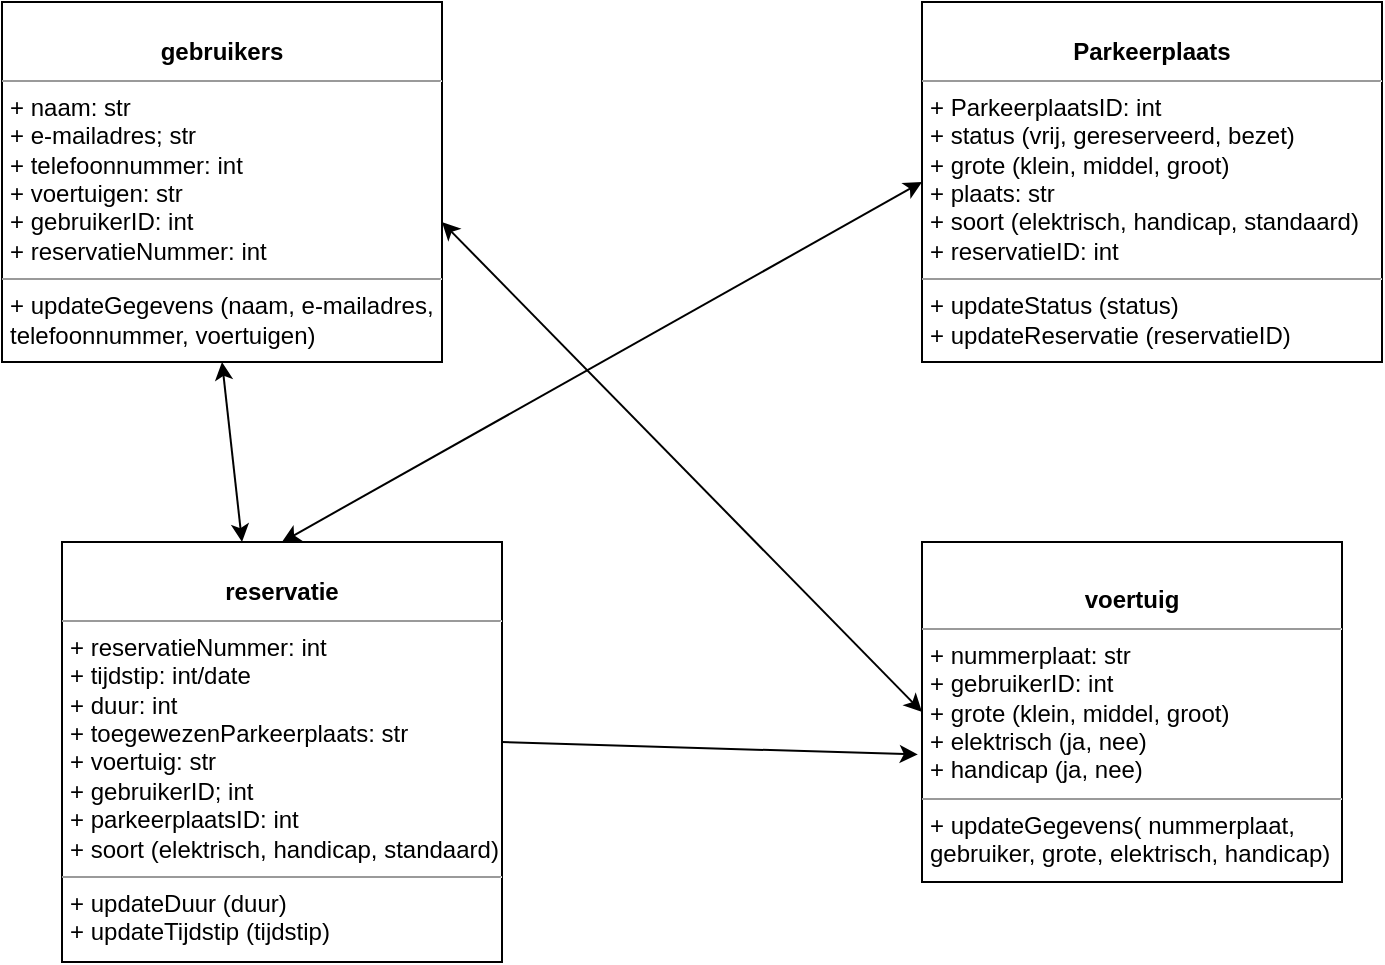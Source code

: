 <mxfile version="26.0.5">
  <diagram name="Page-1" id="c4acf3e9-155e-7222-9cf6-157b1a14988f">
    <mxGraphModel grid="1" page="1" gridSize="10" guides="1" tooltips="1" connect="1" arrows="1" fold="1" pageScale="1" pageWidth="850" pageHeight="1100" background="none" math="0" shadow="0">
      <root>
        <mxCell id="0" />
        <mxCell id="1" parent="0" />
        <mxCell id="5d2195bd80daf111-20" value="&lt;p style=&quot;margin:0px;margin-top:4px;text-align:center;&quot;&gt;&lt;br&gt;&lt;b&gt;gebruikers&lt;/b&gt;&lt;/p&gt;&lt;hr size=&quot;1&quot;&gt;&lt;p style=&quot;margin:0px;margin-left:4px;&quot;&gt;+ naam: str&lt;br&gt;+ e-mailadres; str&lt;/p&gt;&lt;p style=&quot;margin:0px;margin-left:4px;&quot;&gt;+ telefoonnummer: int&lt;/p&gt;&lt;p style=&quot;margin:0px;margin-left:4px;&quot;&gt;+ voertuigen: str&lt;/p&gt;&lt;p style=&quot;margin:0px;margin-left:4px;&quot;&gt;+ gebruikerID: int&lt;/p&gt;&lt;p style=&quot;margin:0px;margin-left:4px;&quot;&gt;+ reservatieNummer: int&lt;/p&gt;&lt;hr size=&quot;1&quot;&gt;&lt;p style=&quot;margin:0px;margin-left:4px;&quot;&gt;+ updateGegevens (naam, e-mailadres,&lt;/p&gt;&lt;p style=&quot;margin:0px;margin-left:4px;&quot;&gt;telefoonnummer, voertuigen)&lt;br&gt;&lt;/p&gt;" style="verticalAlign=top;align=left;overflow=fill;fontSize=12;fontFamily=Helvetica;html=1;rounded=0;shadow=0;comic=0;labelBackgroundColor=none;strokeWidth=1" vertex="1" parent="1">
          <mxGeometry x="30" y="90" width="220" height="180" as="geometry" />
        </mxCell>
        <mxCell id="PEtrFHjvNyEIAuAdmES_-1" value="&lt;p style=&quot;margin:0px;margin-top:4px;text-align:center;&quot;&gt;&lt;br&gt;&lt;b&gt;Parkeerplaats&lt;/b&gt;&lt;/p&gt;&lt;hr size=&quot;1&quot;&gt;&lt;p style=&quot;margin:0px;margin-left:4px;&quot;&gt;+ ParkeerplaatsID: int&lt;br&gt;+ status (vrij, gereserveerd, bezet)&lt;/p&gt;&lt;p style=&quot;margin:0px;margin-left:4px;&quot;&gt;+ grote (klein, middel, groot)&lt;/p&gt;&lt;p style=&quot;margin:0px;margin-left:4px;&quot;&gt;+ plaats: str&amp;nbsp;&lt;/p&gt;&lt;p style=&quot;margin:0px;margin-left:4px;&quot;&gt;+ soort (elektrisch, handicap, standaard)&lt;/p&gt;&lt;p style=&quot;margin:0px;margin-left:4px;&quot;&gt;+ reservatieID: int&lt;/p&gt;&lt;hr size=&quot;1&quot;&gt;&lt;p style=&quot;margin:0px;margin-left:4px;&quot;&gt;+ updateStatus (status)&lt;br&gt;&lt;/p&gt;&lt;p style=&quot;margin:0px;margin-left:4px;&quot;&gt;+ updateReservatie (reservatieID)&lt;/p&gt;" style="verticalAlign=top;align=left;overflow=fill;fontSize=12;fontFamily=Helvetica;html=1;rounded=0;shadow=0;comic=0;labelBackgroundColor=none;strokeWidth=1" vertex="1" parent="1">
          <mxGeometry x="490" y="90" width="230" height="180" as="geometry" />
        </mxCell>
        <mxCell id="PEtrFHjvNyEIAuAdmES_-2" value="&lt;p style=&quot;margin:0px;margin-top:4px;text-align:center;&quot;&gt;&lt;br&gt;&lt;b&gt;reservatie&lt;/b&gt;&lt;/p&gt;&lt;hr size=&quot;1&quot;&gt;&lt;p style=&quot;margin:0px;margin-left:4px;&quot;&gt;+ reservatieNummer: int&amp;nbsp;&lt;br&gt;+ tijdstip: int/date&lt;/p&gt;&lt;p style=&quot;margin:0px;margin-left:4px;&quot;&gt;+ duur: int&lt;/p&gt;&lt;p style=&quot;margin:0px;margin-left:4px;&quot;&gt;+ toegewezenParkeerplaats: str&lt;/p&gt;&lt;p style=&quot;margin:0px;margin-left:4px;&quot;&gt;+ voertuig: str&lt;/p&gt;&lt;p style=&quot;margin:0px;margin-left:4px;&quot;&gt;+ gebruikerID; int&lt;/p&gt;&lt;p style=&quot;margin:0px;margin-left:4px;&quot;&gt;+ parkeerplaatsID: int&lt;/p&gt;&lt;p style=&quot;margin:0px;margin-left:4px;&quot;&gt;+ soort (elektrisch, handicap, standaard)&lt;/p&gt;&lt;hr size=&quot;1&quot;&gt;&lt;p style=&quot;margin:0px;margin-left:4px;&quot;&gt;+ updateDuur (duur)&lt;br&gt;+ updateTijdstip (tijdstip)&lt;/p&gt;" style="verticalAlign=top;align=left;overflow=fill;fontSize=12;fontFamily=Helvetica;html=1;rounded=0;shadow=0;comic=0;labelBackgroundColor=none;strokeWidth=1" vertex="1" parent="1">
          <mxGeometry x="60" y="360" width="220" height="210" as="geometry" />
        </mxCell>
        <mxCell id="PEtrFHjvNyEIAuAdmES_-3" value="&lt;p style=&quot;margin:0px;margin-top:4px;text-align:center;&quot;&gt;&lt;br&gt;&lt;/p&gt;&lt;p style=&quot;margin:0px;margin-top:4px;text-align:center;&quot;&gt;&lt;b&gt;voertuig&lt;/b&gt;&lt;/p&gt;&lt;hr size=&quot;1&quot;&gt;&lt;p style=&quot;margin:0px;margin-left:4px;&quot;&gt;+ nummerplaat: str&lt;br&gt;+ gebruikerID: int&amp;nbsp;&lt;/p&gt;&lt;p style=&quot;margin:0px;margin-left:4px;&quot;&gt;+ grote (klein, middel, groot)&lt;/p&gt;&lt;p style=&quot;margin:0px;margin-left:4px;&quot;&gt;+ elektrisch (ja, nee)&lt;/p&gt;&lt;p style=&quot;margin:0px;margin-left:4px;&quot;&gt;+ handicap (ja, nee)&lt;/p&gt;&lt;hr size=&quot;1&quot;&gt;&lt;p style=&quot;margin:0px;margin-left:4px;&quot;&gt;+ updateGegevens( nummerplaat,&lt;/p&gt;&lt;p style=&quot;margin:0px;margin-left:4px;&quot;&gt;gebruiker, grote, elektrisch, handicap)&lt;/p&gt;" style="verticalAlign=top;align=left;overflow=fill;fontSize=12;fontFamily=Helvetica;html=1;rounded=0;shadow=0;comic=0;labelBackgroundColor=none;strokeWidth=1" vertex="1" parent="1">
          <mxGeometry x="490" y="360" width="210" height="170" as="geometry" />
        </mxCell>
        <mxCell id="PEtrFHjvNyEIAuAdmES_-4" value="" style="endArrow=classic;startArrow=classic;html=1;rounded=0;entryX=0;entryY=0.5;entryDx=0;entryDy=0;" edge="1" parent="1" target="PEtrFHjvNyEIAuAdmES_-3">
          <mxGeometry width="50" height="50" relative="1" as="geometry">
            <mxPoint x="250" y="200" as="sourcePoint" />
            <mxPoint x="300" y="150" as="targetPoint" />
          </mxGeometry>
        </mxCell>
        <mxCell id="PEtrFHjvNyEIAuAdmES_-6" value="" style="endArrow=classic;startArrow=classic;html=1;rounded=0;exitX=0.5;exitY=0;exitDx=0;exitDy=0;" edge="1" parent="1" source="PEtrFHjvNyEIAuAdmES_-2">
          <mxGeometry width="50" height="50" relative="1" as="geometry">
            <mxPoint x="440" y="230" as="sourcePoint" />
            <mxPoint x="490" y="180" as="targetPoint" />
          </mxGeometry>
        </mxCell>
        <mxCell id="PEtrFHjvNyEIAuAdmES_-7" value="" style="endArrow=classic;html=1;rounded=0;entryX=-0.01;entryY=0.625;entryDx=0;entryDy=0;entryPerimeter=0;" edge="1" parent="1" target="PEtrFHjvNyEIAuAdmES_-3">
          <mxGeometry width="50" height="50" relative="1" as="geometry">
            <mxPoint x="280" y="460" as="sourcePoint" />
            <mxPoint x="300" y="410" as="targetPoint" />
          </mxGeometry>
        </mxCell>
        <mxCell id="PEtrFHjvNyEIAuAdmES_-8" value="" style="endArrow=classic;startArrow=classic;html=1;rounded=0;entryX=0.5;entryY=1;entryDx=0;entryDy=0;" edge="1" parent="1" target="5d2195bd80daf111-20">
          <mxGeometry width="50" height="50" relative="1" as="geometry">
            <mxPoint x="150" y="360" as="sourcePoint" />
            <mxPoint x="200" y="310" as="targetPoint" />
          </mxGeometry>
        </mxCell>
      </root>
    </mxGraphModel>
  </diagram>
</mxfile>
